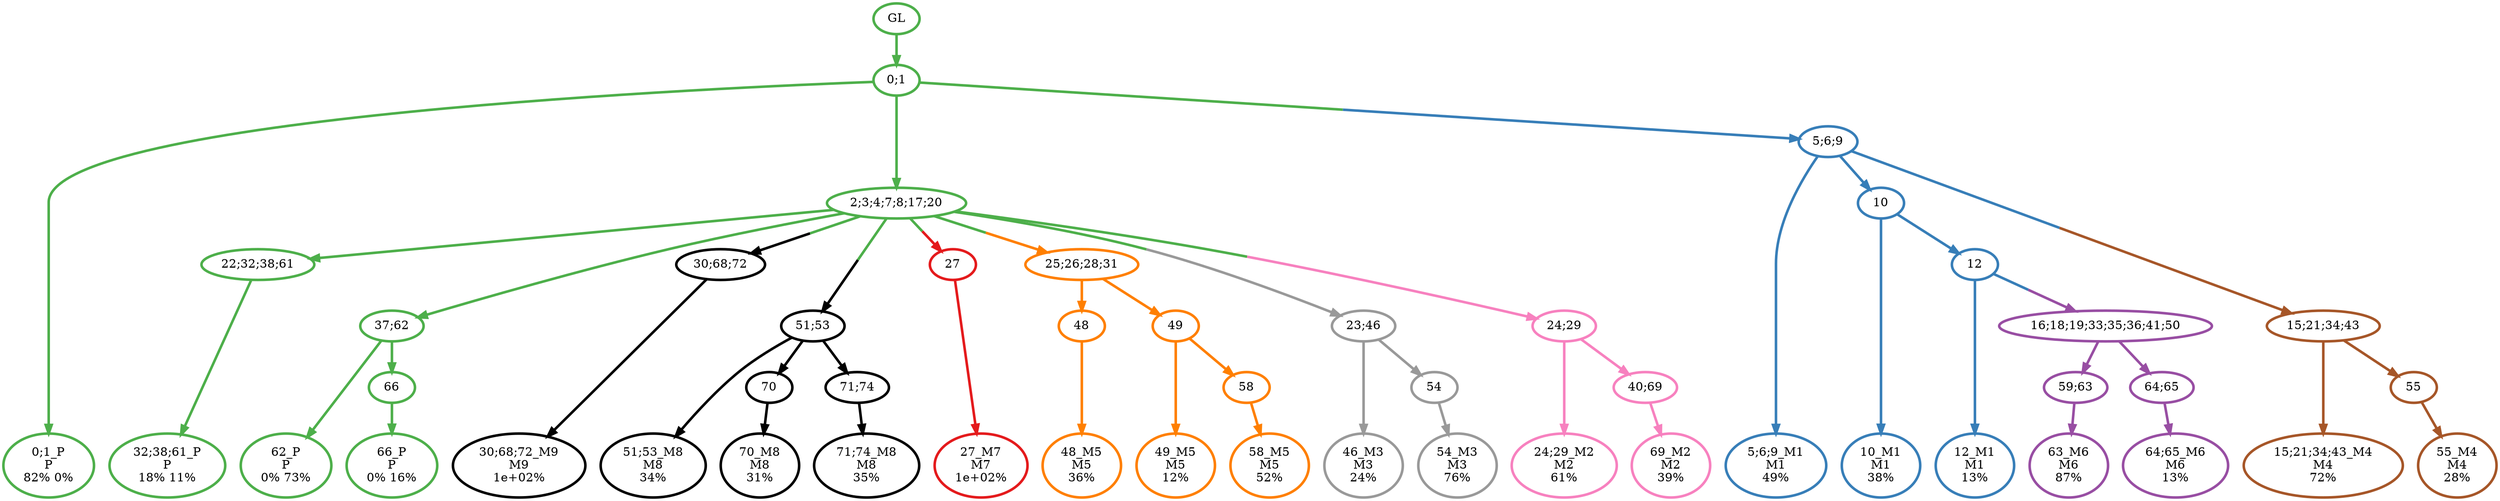 digraph T {
	{
		rank=same
		47 [penwidth=3,colorscheme=set19,color=3,label="0;1_P\nP\n82% 0%"]
		44 [penwidth=3,colorscheme=set19,color=3,label="32;38;61_P\nP\n18% 11%"]
		42 [penwidth=3,colorscheme=set19,color=3,label="62_P\nP\n0% 73%"]
		40 [penwidth=3,colorscheme=set19,color=3,label="66_P\nP\n0% 16%"]
		39 [penwidth=3,colorscheme=set19,color=2,label="5;6;9_M1\nM1\n49%"]
		37 [penwidth=3,colorscheme=set19,color=2,label="10_M1\nM1\n38%"]
		35 [penwidth=3,colorscheme=set19,color=2,label="12_M1\nM1\n13%"]
		34 [penwidth=3,colorscheme=set19,color=8,label="24;29_M2\nM2\n61%"]
		32 [penwidth=3,colorscheme=set19,color=8,label="69_M2\nM2\n39%"]
		31 [penwidth=3,colorscheme=set19,color=9,label="46_M3\nM3\n24%"]
		29 [penwidth=3,colorscheme=set19,color=9,label="54_M3\nM3\n76%"]
		28 [penwidth=3,colorscheme=set19,color=7,label="15;21;34;43_M4\nM4\n72%"]
		26 [penwidth=3,colorscheme=set19,color=7,label="55_M4\nM4\n28%"]
		24 [penwidth=3,colorscheme=set19,color=5,label="48_M5\nM5\n36%"]
		22 [penwidth=3,colorscheme=set19,color=5,label="49_M5\nM5\n12%"]
		20 [penwidth=3,colorscheme=set19,color=5,label="58_M5\nM5\n52%"]
		18 [penwidth=3,colorscheme=set19,color=4,label="63_M6\nM6\n87%"]
		16 [penwidth=3,colorscheme=set19,color=4,label="64;65_M6\nM6\n13%"]
		15 [penwidth=3,colorscheme=set19,color=1,label="27_M7\nM7\n1e+02%"]
		14 [penwidth=3,colorscheme=set19,color=10,label="51;53_M8\nM8\n34%"]
		12 [penwidth=3,colorscheme=set19,color=10,label="70_M8\nM8\n31%"]
		10 [penwidth=3,colorscheme=set19,color=10,label="71;74_M8\nM8\n35%"]
		9 [penwidth=3,colorscheme=set19,color=0,label="30;68;72_M9\nM9\n1e+02%"]
	}
	49 [penwidth=3,colorscheme=set19,color=3,label="GL"]
	48 [penwidth=3,colorscheme=set19,color=3,label="0;1"]
	46 [penwidth=3,colorscheme=set19,color=3,label="2;3;4;7;8;17;20"]
	45 [penwidth=3,colorscheme=set19,color=3,label="22;32;38;61"]
	43 [penwidth=3,colorscheme=set19,color=3,label="37;62"]
	41 [penwidth=3,colorscheme=set19,color=3,label="66"]
	38 [penwidth=3,colorscheme=set19,color=2,label="10"]
	36 [penwidth=3,colorscheme=set19,color=2,label="12"]
	33 [penwidth=3,colorscheme=set19,color=8,label="40;69"]
	30 [penwidth=3,colorscheme=set19,color=9,label="54"]
	27 [penwidth=3,colorscheme=set19,color=7,label="55"]
	25 [penwidth=3,colorscheme=set19,color=5,label="48"]
	23 [penwidth=3,colorscheme=set19,color=5,label="49"]
	21 [penwidth=3,colorscheme=set19,color=5,label="58"]
	19 [penwidth=3,colorscheme=set19,color=4,label="59;63"]
	17 [penwidth=3,colorscheme=set19,color=4,label="64;65"]
	13 [penwidth=3,colorscheme=set19,color=10,label="70"]
	11 [penwidth=3,colorscheme=set19,color=10,label="71;74"]
	8 [penwidth=3,colorscheme=set19,color=4,label="16;18;19;33;35;36;41;50"]
	7 [penwidth=3,colorscheme=set19,color=7,label="15;21;34;43"]
	6 [penwidth=3,colorscheme=set19,color=0,label="30;68;72"]
	5 [penwidth=3,colorscheme=set19,color=10,label="51;53"]
	4 [penwidth=3,colorscheme=set19,color=1,label="27"]
	3 [penwidth=3,colorscheme=set19,color=5,label="25;26;28;31"]
	2 [penwidth=3,colorscheme=set19,color=9,label="23;46"]
	1 [penwidth=3,colorscheme=set19,color=8,label="24;29"]
	0 [penwidth=3,colorscheme=set19,color=2,label="5;6;9"]
	49 -> 48 [penwidth=3,colorscheme=set19,color=3]
	48 -> 47 [penwidth=3,colorscheme=set19,color=3]
	48 -> 46 [penwidth=3,colorscheme=set19,color=3]
	48 -> 0 [penwidth=3,colorscheme=set19,color="3;0.5:2"]
	46 -> 43 [penwidth=3,colorscheme=set19,color=3]
	46 -> 45 [penwidth=3,colorscheme=set19,color=3]
	46 -> 6 [penwidth=3,colorscheme=set19,color="3;0.5:0"]
	46 -> 5 [penwidth=3,colorscheme=set19,color="3;0.5:10"]
	46 -> 4 [penwidth=3,colorscheme=set19,color="3;0.5:1"]
	46 -> 3 [penwidth=3,colorscheme=set19,color="3;0.5:5"]
	46 -> 2 [penwidth=3,colorscheme=set19,color="3;0.5:9"]
	46 -> 1 [penwidth=3,colorscheme=set19,color="3;0.5:8"]
	45 -> 44 [penwidth=3,colorscheme=set19,color=3]
	43 -> 42 [penwidth=3,colorscheme=set19,color=3]
	43 -> 41 [penwidth=3,colorscheme=set19,color=3]
	41 -> 40 [penwidth=3,colorscheme=set19,color=3]
	38 -> 37 [penwidth=3,colorscheme=set19,color=2]
	38 -> 36 [penwidth=3,colorscheme=set19,color=2]
	36 -> 35 [penwidth=3,colorscheme=set19,color=2]
	36 -> 8 [penwidth=3,colorscheme=set19,color="2;0.5:4"]
	33 -> 32 [penwidth=3,colorscheme=set19,color=8]
	30 -> 29 [penwidth=3,colorscheme=set19,color=9]
	27 -> 26 [penwidth=3,colorscheme=set19,color=7]
	25 -> 24 [penwidth=3,colorscheme=set19,color=5]
	23 -> 22 [penwidth=3,colorscheme=set19,color=5]
	23 -> 21 [penwidth=3,colorscheme=set19,color=5]
	21 -> 20 [penwidth=3,colorscheme=set19,color=5]
	19 -> 18 [penwidth=3,colorscheme=set19,color=4]
	17 -> 16 [penwidth=3,colorscheme=set19,color=4]
	13 -> 12 [penwidth=3,colorscheme=set19,color=10]
	11 -> 10 [penwidth=3,colorscheme=set19,color=10]
	8 -> 19 [penwidth=3,colorscheme=set19,color=4]
	8 -> 17 [penwidth=3,colorscheme=set19,color=4]
	7 -> 28 [penwidth=3,colorscheme=set19,color=7]
	7 -> 27 [penwidth=3,colorscheme=set19,color=7]
	6 -> 9 [penwidth=3,colorscheme=set19,color=0]
	5 -> 14 [penwidth=3,colorscheme=set19,color=10]
	5 -> 13 [penwidth=3,colorscheme=set19,color=10]
	5 -> 11 [penwidth=3,colorscheme=set19,color=10]
	4 -> 15 [penwidth=3,colorscheme=set19,color=1]
	3 -> 25 [penwidth=3,colorscheme=set19,color=5]
	3 -> 23 [penwidth=3,colorscheme=set19,color=5]
	2 -> 31 [penwidth=3,colorscheme=set19,color=9]
	2 -> 30 [penwidth=3,colorscheme=set19,color=9]
	1 -> 34 [penwidth=3,colorscheme=set19,color=8]
	1 -> 33 [penwidth=3,colorscheme=set19,color=8]
	0 -> 39 [penwidth=3,colorscheme=set19,color=2]
	0 -> 38 [penwidth=3,colorscheme=set19,color=2]
	0 -> 7 [penwidth=3,colorscheme=set19,color="2;0.5:7"]
}
